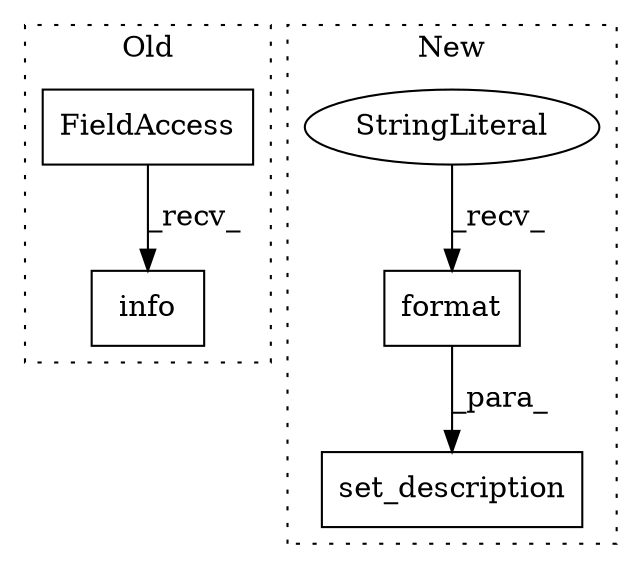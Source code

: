 digraph G {
subgraph cluster0 {
1 [label="info" a="32" s="11739,11767" l="5,1" shape="box"];
5 [label="FieldAccess" a="22" s="11727" l="11" shape="box"];
label = "Old";
style="dotted";
}
subgraph cluster1 {
2 [label="set_description" a="32" s="11834,11904" l="16,1" shape="box"];
3 [label="format" a="32" s="11862,11903" l="7,1" shape="box"];
4 [label="StringLiteral" a="45" s="11850" l="11" shape="ellipse"];
label = "New";
style="dotted";
}
3 -> 2 [label="_para_"];
4 -> 3 [label="_recv_"];
5 -> 1 [label="_recv_"];
}